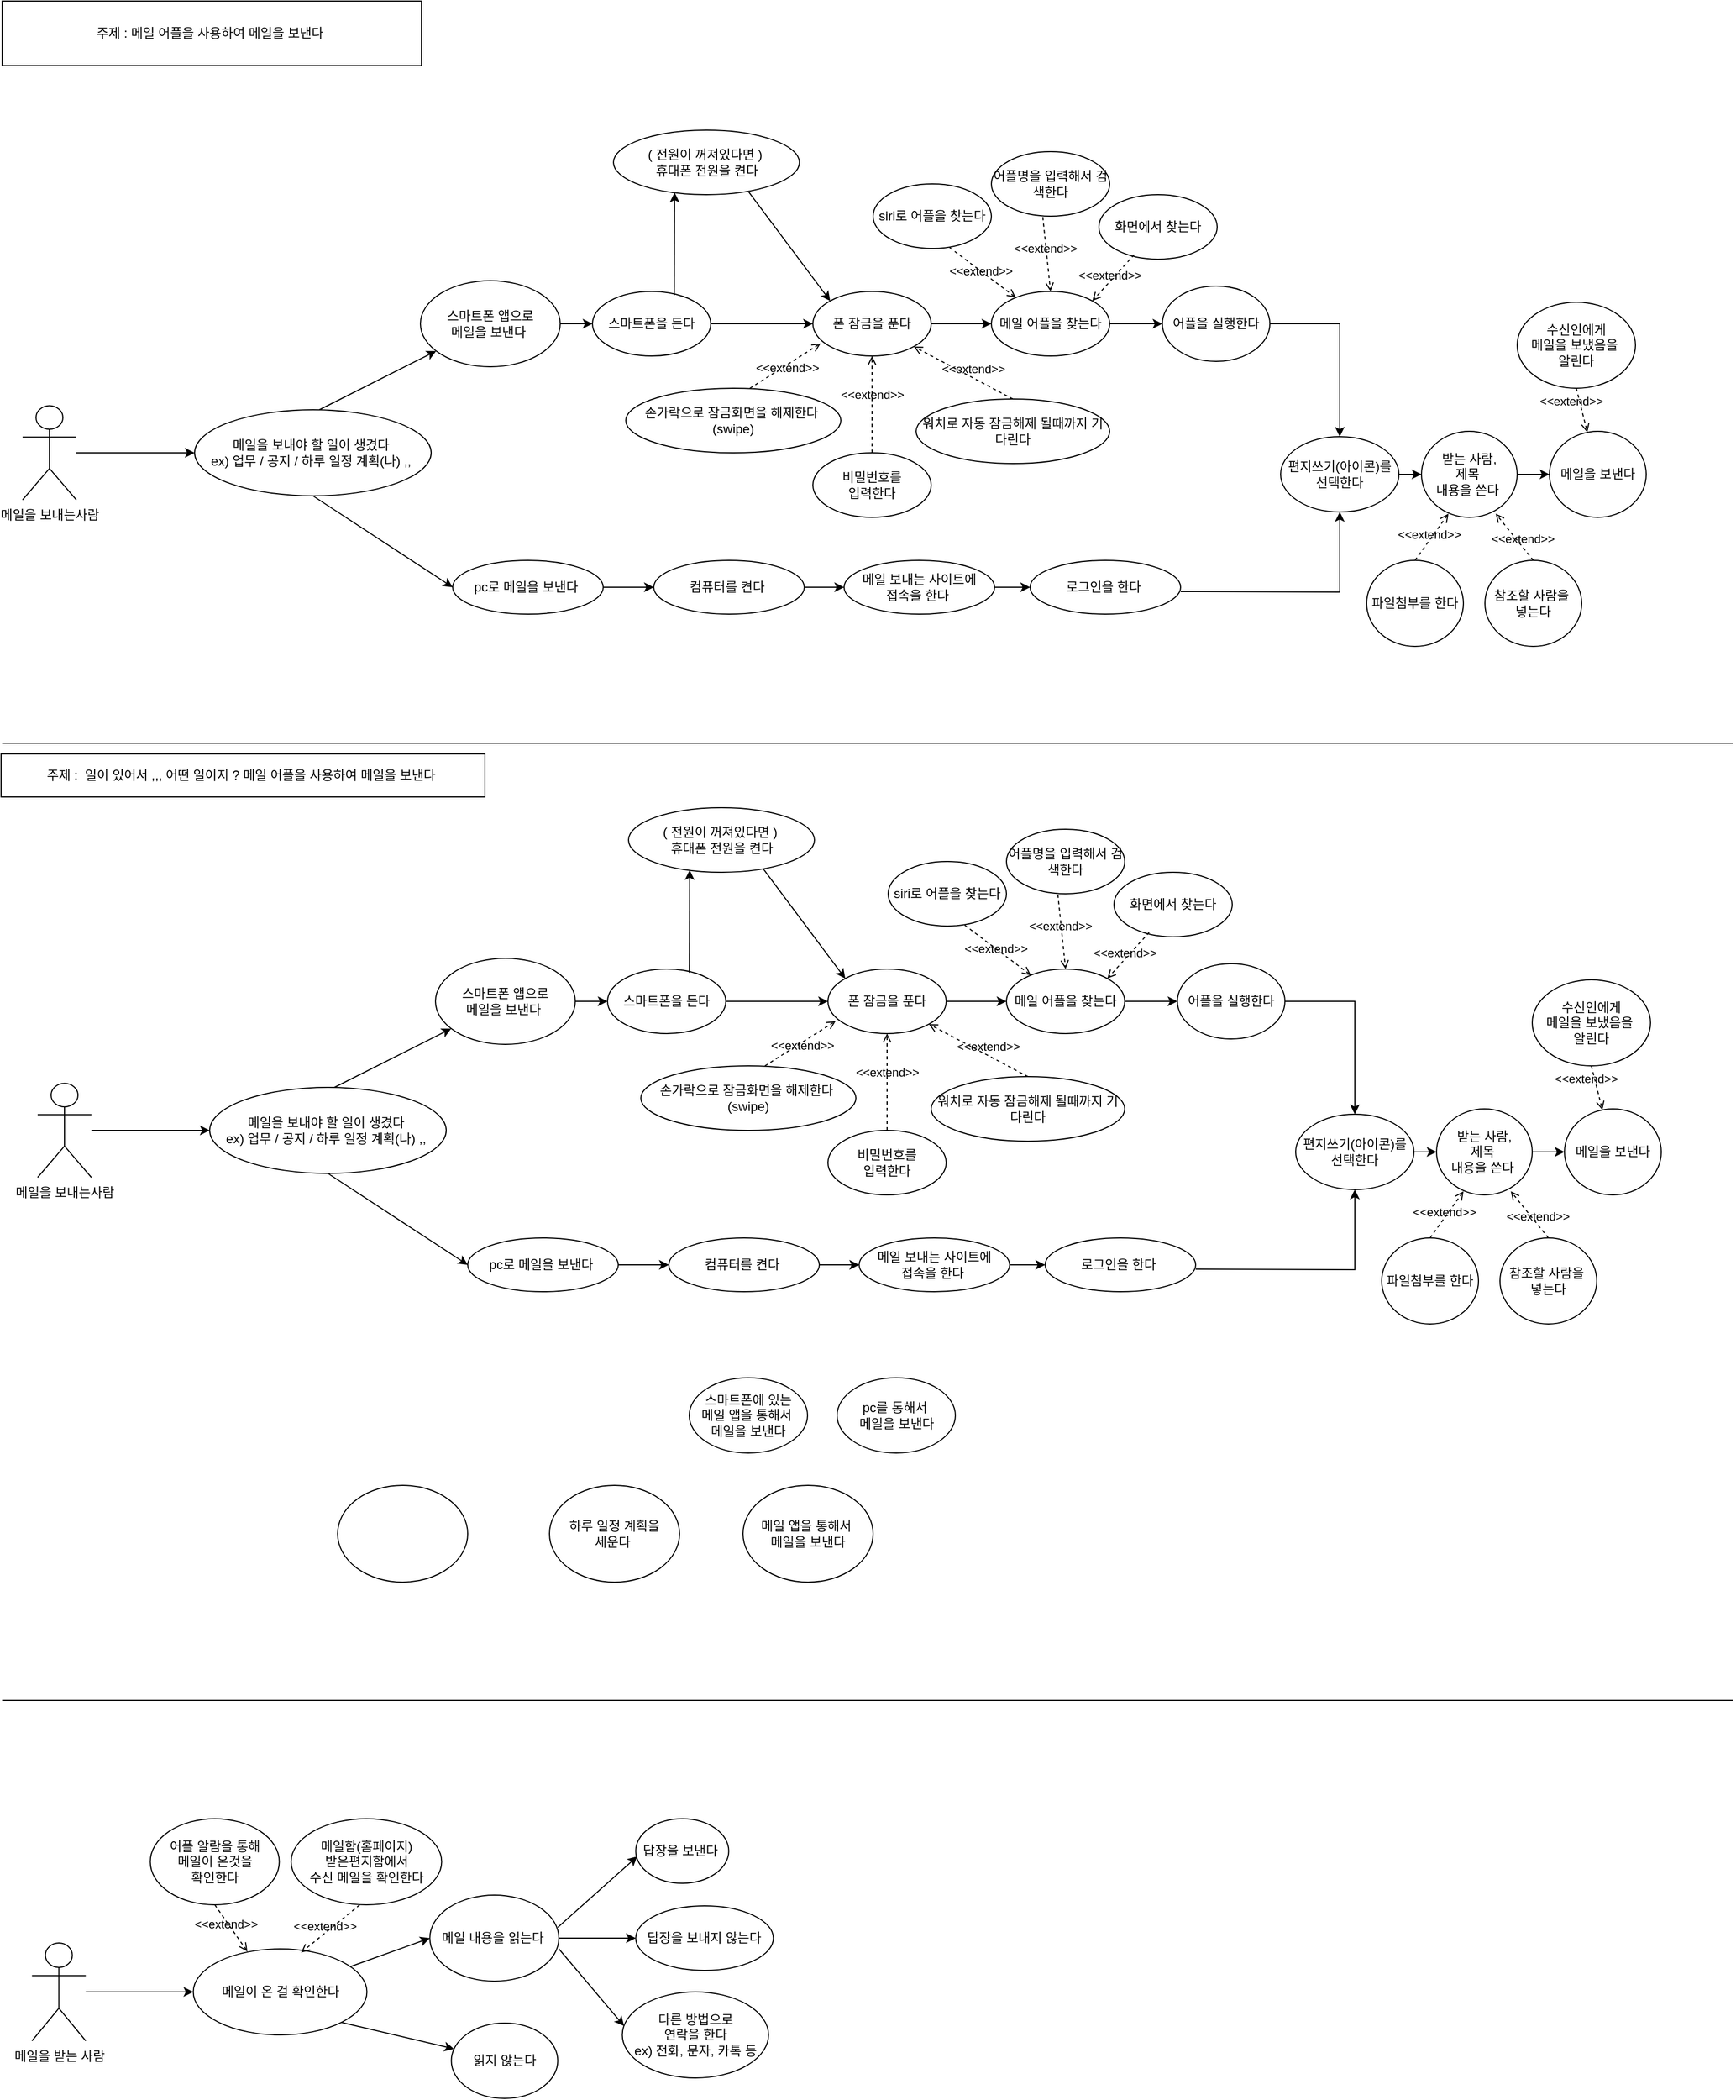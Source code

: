 <mxfile version="21.8.2" type="github">
  <diagram name="페이지-1" id="xmTBzVtpNkQksvbnsbZ5">
    <mxGraphModel dx="1313" dy="668" grid="1" gridSize="10" guides="1" tooltips="1" connect="1" arrows="1" fold="1" page="1" pageScale="1" pageWidth="827" pageHeight="1169" math="0" shadow="0">
      <root>
        <mxCell id="0" />
        <mxCell id="1" parent="0" />
        <mxCell id="mH2rhqGKQyN5SWyq2DwY-1" value="주제 : 메일 어플을 사용하여 메일을 보낸다&amp;nbsp;" style="rounded=0;whiteSpace=wrap;html=1;" parent="1" vertex="1">
          <mxGeometry x="11" y="620" width="390" height="60" as="geometry" />
        </mxCell>
        <mxCell id="AR608SKm-qjw57Sl3JIb-60" value="" style="edgeStyle=orthogonalEdgeStyle;rounded=0;orthogonalLoop=1;jettySize=auto;html=1;" parent="1" source="mH2rhqGKQyN5SWyq2DwY-2" target="mH2rhqGKQyN5SWyq2DwY-3" edge="1">
          <mxGeometry relative="1" as="geometry" />
        </mxCell>
        <mxCell id="mH2rhqGKQyN5SWyq2DwY-2" value="메일을 보내는사람" style="shape=umlActor;verticalLabelPosition=bottom;verticalAlign=top;html=1;outlineConnect=0;" parent="1" vertex="1">
          <mxGeometry x="30" y="996.25" width="50" height="87.5" as="geometry" />
        </mxCell>
        <mxCell id="mH2rhqGKQyN5SWyq2DwY-3" value="메일을 보내야 할&amp;nbsp;일이 생겼다&amp;nbsp;&lt;br&gt;ex) 업무 / 공지 / 하루 일정 계획(나) ,,&amp;nbsp;&lt;br&gt;" style="ellipse;whiteSpace=wrap;html=1;" parent="1" vertex="1">
          <mxGeometry x="190" y="1000" width="220" height="80" as="geometry" />
        </mxCell>
        <mxCell id="mH2rhqGKQyN5SWyq2DwY-4" value="수신인에게&lt;br&gt;메일을 보냈음을&amp;nbsp;&lt;br&gt;알린다" style="ellipse;whiteSpace=wrap;html=1;" parent="1" vertex="1">
          <mxGeometry x="1420" y="900" width="110" height="80" as="geometry" />
        </mxCell>
        <mxCell id="AR608SKm-qjw57Sl3JIb-58" value="" style="edgeStyle=orthogonalEdgeStyle;rounded=0;orthogonalLoop=1;jettySize=auto;html=1;" parent="1" source="mH2rhqGKQyN5SWyq2DwY-5" target="AR608SKm-qjw57Sl3JIb-28" edge="1">
          <mxGeometry relative="1" as="geometry" />
        </mxCell>
        <mxCell id="mH2rhqGKQyN5SWyq2DwY-5" value="어플을 실행한다" style="ellipse;whiteSpace=wrap;html=1;" parent="1" vertex="1">
          <mxGeometry x="1090" y="885" width="100" height="70" as="geometry" />
        </mxCell>
        <mxCell id="AR608SKm-qjw57Sl3JIb-56" value="" style="edgeStyle=orthogonalEdgeStyle;rounded=0;orthogonalLoop=1;jettySize=auto;html=1;" parent="1" source="mH2rhqGKQyN5SWyq2DwY-6" target="AR608SKm-qjw57Sl3JIb-1" edge="1">
          <mxGeometry relative="1" as="geometry" />
        </mxCell>
        <mxCell id="mH2rhqGKQyN5SWyq2DwY-6" value="받는 사람,&lt;br&gt;제목&amp;nbsp;&lt;br&gt;내용을 쓴다&amp;nbsp;" style="ellipse;whiteSpace=wrap;html=1;" parent="1" vertex="1">
          <mxGeometry x="1331" y="1020" width="89" height="80" as="geometry" />
        </mxCell>
        <mxCell id="AR608SKm-qjw57Sl3JIb-1" value="메일을 보낸다" style="ellipse;whiteSpace=wrap;html=1;" parent="1" vertex="1">
          <mxGeometry x="1450" y="1020" width="90" height="80" as="geometry" />
        </mxCell>
        <mxCell id="AR608SKm-qjw57Sl3JIb-3" value="스마트폰을 든다" style="ellipse;whiteSpace=wrap;html=1;" parent="1" vertex="1">
          <mxGeometry x="560" y="890" width="110" height="60" as="geometry" />
        </mxCell>
        <mxCell id="AR608SKm-qjw57Sl3JIb-5" value="폰 잠금을 푼다" style="ellipse;whiteSpace=wrap;html=1;" parent="1" vertex="1">
          <mxGeometry x="765" y="890" width="110" height="60" as="geometry" />
        </mxCell>
        <mxCell id="AR608SKm-qjw57Sl3JIb-6" value="( 전원이 꺼져있다면 )&amp;nbsp;&lt;br&gt;휴대폰 전원을 켠다" style="ellipse;whiteSpace=wrap;html=1;" parent="1" vertex="1">
          <mxGeometry x="579.5" y="740" width="173" height="60" as="geometry" />
        </mxCell>
        <mxCell id="AR608SKm-qjw57Sl3JIb-26" value="" style="edgeStyle=orthogonalEdgeStyle;rounded=0;orthogonalLoop=1;jettySize=auto;html=1;" parent="1" source="AR608SKm-qjw57Sl3JIb-8" target="mH2rhqGKQyN5SWyq2DwY-5" edge="1">
          <mxGeometry relative="1" as="geometry" />
        </mxCell>
        <mxCell id="AR608SKm-qjw57Sl3JIb-8" value="메일 어플을 찾는다" style="ellipse;whiteSpace=wrap;html=1;" parent="1" vertex="1">
          <mxGeometry x="931" y="890" width="110" height="60" as="geometry" />
        </mxCell>
        <mxCell id="AR608SKm-qjw57Sl3JIb-9" value="비밀번호를 &lt;br&gt;입력한다" style="ellipse;whiteSpace=wrap;html=1;" parent="1" vertex="1">
          <mxGeometry x="765" y="1040" width="110" height="60" as="geometry" />
        </mxCell>
        <mxCell id="AR608SKm-qjw57Sl3JIb-10" value="워치로 자동 잠금해제 될때까지 기다린다" style="ellipse;whiteSpace=wrap;html=1;" parent="1" vertex="1">
          <mxGeometry x="861" y="990" width="180" height="60" as="geometry" />
        </mxCell>
        <mxCell id="AR608SKm-qjw57Sl3JIb-11" value="화면에서 찾는다" style="ellipse;whiteSpace=wrap;html=1;" parent="1" vertex="1">
          <mxGeometry x="1031" y="800" width="110" height="60" as="geometry" />
        </mxCell>
        <mxCell id="AR608SKm-qjw57Sl3JIb-12" value="어플명을 입력해서 검색한다" style="ellipse;whiteSpace=wrap;html=1;" parent="1" vertex="1">
          <mxGeometry x="931" y="760" width="110" height="60" as="geometry" />
        </mxCell>
        <mxCell id="AR608SKm-qjw57Sl3JIb-14" value="&amp;lt;&amp;lt;extend&amp;gt;&amp;gt;" style="html=1;verticalAlign=bottom;labelBackgroundColor=none;endArrow=open;endFill=0;dashed=1;rounded=0;exitX=0.577;exitY=0;exitDx=0;exitDy=0;exitPerimeter=0;entryX=0.065;entryY=0.806;entryDx=0;entryDy=0;entryPerimeter=0;" parent="1" source="AR608SKm-qjw57Sl3JIb-23" target="AR608SKm-qjw57Sl3JIb-5" edge="1">
          <mxGeometry x="-0.111" y="-10" width="160" relative="1" as="geometry">
            <mxPoint x="661" y="1160" as="sourcePoint" />
            <mxPoint x="681" y="950" as="targetPoint" />
            <mxPoint as="offset" />
          </mxGeometry>
        </mxCell>
        <mxCell id="AR608SKm-qjw57Sl3JIb-15" value="&amp;lt;&amp;lt;extend&amp;gt;&amp;gt;" style="html=1;verticalAlign=bottom;labelBackgroundColor=none;endArrow=open;endFill=0;dashed=1;rounded=0;entryX=0.5;entryY=1;entryDx=0;entryDy=0;exitX=0.5;exitY=0;exitDx=0;exitDy=0;" parent="1" source="AR608SKm-qjw57Sl3JIb-9" target="AR608SKm-qjw57Sl3JIb-5" edge="1">
          <mxGeometry width="160" relative="1" as="geometry">
            <mxPoint x="851" y="980" as="sourcePoint" />
            <mxPoint x="558" y="1195" as="targetPoint" />
          </mxGeometry>
        </mxCell>
        <mxCell id="AR608SKm-qjw57Sl3JIb-16" value="&amp;lt;&amp;lt;extend&amp;gt;&amp;gt;" style="html=1;verticalAlign=bottom;labelBackgroundColor=none;endArrow=open;endFill=0;dashed=1;rounded=0;exitX=0.5;exitY=0;exitDx=0;exitDy=0;entryX=1;entryY=1;entryDx=0;entryDy=0;" parent="1" source="AR608SKm-qjw57Sl3JIb-10" target="AR608SKm-qjw57Sl3JIb-5" edge="1">
          <mxGeometry x="-0.206" y="1" width="160" relative="1" as="geometry">
            <mxPoint x="733.98" y="1147.02" as="sourcePoint" />
            <mxPoint x="941" y="960" as="targetPoint" />
            <mxPoint as="offset" />
          </mxGeometry>
        </mxCell>
        <mxCell id="AR608SKm-qjw57Sl3JIb-17" value="&amp;lt;&amp;lt;extend&amp;gt;&amp;gt;" style="html=1;verticalAlign=bottom;labelBackgroundColor=none;endArrow=open;endFill=0;dashed=1;rounded=0;exitX=0.435;exitY=1.014;exitDx=0;exitDy=0;exitPerimeter=0;entryX=0.5;entryY=0;entryDx=0;entryDy=0;" parent="1" source="AR608SKm-qjw57Sl3JIb-12" target="AR608SKm-qjw57Sl3JIb-8" edge="1">
          <mxGeometry x="0.1" y="-2" width="160" relative="1" as="geometry">
            <mxPoint x="1148" y="810" as="sourcePoint" />
            <mxPoint x="1001" y="830" as="targetPoint" />
            <mxPoint as="offset" />
          </mxGeometry>
        </mxCell>
        <mxCell id="AR608SKm-qjw57Sl3JIb-18" value="&amp;lt;&amp;lt;extend&amp;gt;&amp;gt;" style="html=1;verticalAlign=bottom;labelBackgroundColor=none;endArrow=open;endFill=0;dashed=1;rounded=0;exitX=0.298;exitY=0.931;exitDx=0;exitDy=0;exitPerimeter=0;entryX=1;entryY=0;entryDx=0;entryDy=0;" parent="1" source="AR608SKm-qjw57Sl3JIb-11" target="AR608SKm-qjw57Sl3JIb-8" edge="1">
          <mxGeometry x="0.248" y="2" width="160" relative="1" as="geometry">
            <mxPoint x="1186" y="815" as="sourcePoint" />
            <mxPoint x="1081" y="870" as="targetPoint" />
            <mxPoint as="offset" />
          </mxGeometry>
        </mxCell>
        <mxCell id="AR608SKm-qjw57Sl3JIb-19" value="" style="endArrow=classic;html=1;rounded=0;entryX=0.329;entryY=0.967;entryDx=0;entryDy=0;entryPerimeter=0;exitX=0.692;exitY=0.056;exitDx=0;exitDy=0;exitPerimeter=0;" parent="1" source="AR608SKm-qjw57Sl3JIb-3" target="AR608SKm-qjw57Sl3JIb-6" edge="1">
          <mxGeometry width="50" height="50" relative="1" as="geometry">
            <mxPoint x="590.01" y="925.98" as="sourcePoint" />
            <mxPoint x="648.963" y="856" as="targetPoint" />
          </mxGeometry>
        </mxCell>
        <mxCell id="AR608SKm-qjw57Sl3JIb-20" value="" style="endArrow=classic;html=1;rounded=0;exitX=1;exitY=0.5;exitDx=0;exitDy=0;entryX=0;entryY=0.5;entryDx=0;entryDy=0;" parent="1" source="AR608SKm-qjw57Sl3JIb-3" target="AR608SKm-qjw57Sl3JIb-5" edge="1">
          <mxGeometry width="50" height="50" relative="1" as="geometry">
            <mxPoint x="581" y="984.99" as="sourcePoint" />
            <mxPoint x="631" y="1070" as="targetPoint" />
          </mxGeometry>
        </mxCell>
        <mxCell id="AR608SKm-qjw57Sl3JIb-21" value="" style="endArrow=classic;html=1;rounded=0;exitX=0.724;exitY=0.944;exitDx=0;exitDy=0;exitPerimeter=0;entryX=0;entryY=0;entryDx=0;entryDy=0;" parent="1" source="AR608SKm-qjw57Sl3JIb-6" target="AR608SKm-qjw57Sl3JIb-5" edge="1">
          <mxGeometry width="50" height="50" relative="1" as="geometry">
            <mxPoint x="678" y="810" as="sourcePoint" />
            <mxPoint x="674" y="1123" as="targetPoint" />
          </mxGeometry>
        </mxCell>
        <mxCell id="AR608SKm-qjw57Sl3JIb-22" value="" style="endArrow=classic;html=1;rounded=0;entryX=0;entryY=0.5;entryDx=0;entryDy=0;exitX=1;exitY=0.5;exitDx=0;exitDy=0;" parent="1" source="AR608SKm-qjw57Sl3JIb-5" target="AR608SKm-qjw57Sl3JIb-8" edge="1">
          <mxGeometry width="50" height="50" relative="1" as="geometry">
            <mxPoint x="901" y="940" as="sourcePoint" />
            <mxPoint x="761" y="992" as="targetPoint" />
          </mxGeometry>
        </mxCell>
        <mxCell id="AR608SKm-qjw57Sl3JIb-23" value="손가락으로 잠금화면을 해제한다&amp;nbsp;&lt;br&gt;(swipe)" style="ellipse;whiteSpace=wrap;html=1;" parent="1" vertex="1">
          <mxGeometry x="591" y="980" width="200" height="60" as="geometry" />
        </mxCell>
        <mxCell id="AR608SKm-qjw57Sl3JIb-24" value="siri로 어플을 찾는다" style="ellipse;whiteSpace=wrap;html=1;" parent="1" vertex="1">
          <mxGeometry x="821" y="790" width="110" height="60" as="geometry" />
        </mxCell>
        <mxCell id="AR608SKm-qjw57Sl3JIb-25" value="&amp;lt;&amp;lt;extend&amp;gt;&amp;gt;" style="html=1;verticalAlign=bottom;labelBackgroundColor=none;endArrow=open;endFill=0;dashed=1;rounded=0;exitX=0.647;exitY=0.986;exitDx=0;exitDy=0;exitPerimeter=0;" parent="1" source="AR608SKm-qjw57Sl3JIb-24" target="AR608SKm-qjw57Sl3JIb-8" edge="1">
          <mxGeometry x="0.076" y="-7" width="160" relative="1" as="geometry">
            <mxPoint x="964" y="960" as="sourcePoint" />
            <mxPoint x="881" y="880" as="targetPoint" />
            <mxPoint as="offset" />
          </mxGeometry>
        </mxCell>
        <mxCell id="AR608SKm-qjw57Sl3JIb-31" value="" style="edgeStyle=orthogonalEdgeStyle;rounded=0;orthogonalLoop=1;jettySize=auto;html=1;" parent="1" source="AR608SKm-qjw57Sl3JIb-28" target="mH2rhqGKQyN5SWyq2DwY-6" edge="1">
          <mxGeometry relative="1" as="geometry" />
        </mxCell>
        <mxCell id="AR608SKm-qjw57Sl3JIb-28" value="편지쓰기(아이콘)를 &lt;br&gt;선택한다" style="ellipse;whiteSpace=wrap;html=1;" parent="1" vertex="1">
          <mxGeometry x="1200" y="1025" width="110" height="70" as="geometry" />
        </mxCell>
        <mxCell id="AR608SKm-qjw57Sl3JIb-29" value="파일첨부를 한다" style="ellipse;whiteSpace=wrap;html=1;" parent="1" vertex="1">
          <mxGeometry x="1280" y="1140" width="90" height="80" as="geometry" />
        </mxCell>
        <mxCell id="AR608SKm-qjw57Sl3JIb-30" value="참조할 사람을&amp;nbsp;&lt;br&gt;넣는다" style="ellipse;whiteSpace=wrap;html=1;" parent="1" vertex="1">
          <mxGeometry x="1390" y="1140" width="90" height="80" as="geometry" />
        </mxCell>
        <mxCell id="AR608SKm-qjw57Sl3JIb-33" value="&amp;lt;&amp;lt;extend&amp;gt;&amp;gt;" style="html=1;verticalAlign=bottom;labelBackgroundColor=none;endArrow=open;endFill=0;dashed=1;rounded=0;exitX=0.5;exitY=0;exitDx=0;exitDy=0;entryX=0.776;entryY=0.958;entryDx=0;entryDy=0;entryPerimeter=0;" parent="1" source="AR608SKm-qjw57Sl3JIb-30" target="mH2rhqGKQyN5SWyq2DwY-6" edge="1">
          <mxGeometry x="-0.465" y="1" width="160" relative="1" as="geometry">
            <mxPoint x="1522" y="1149" as="sourcePoint" />
            <mxPoint x="1430" y="1100" as="targetPoint" />
            <mxPoint as="offset" />
          </mxGeometry>
        </mxCell>
        <mxCell id="AR608SKm-qjw57Sl3JIb-34" value="&amp;lt;&amp;lt;extend&amp;gt;&amp;gt;" style="html=1;verticalAlign=bottom;labelBackgroundColor=none;endArrow=open;endFill=0;dashed=1;rounded=0;exitX=0.5;exitY=0;exitDx=0;exitDy=0;entryX=0.282;entryY=0.958;entryDx=0;entryDy=0;entryPerimeter=0;" parent="1" source="AR608SKm-qjw57Sl3JIb-29" target="mH2rhqGKQyN5SWyq2DwY-6" edge="1">
          <mxGeometry x="-0.218" y="-1" width="160" relative="1" as="geometry">
            <mxPoint x="1300" y="1142" as="sourcePoint" />
            <mxPoint x="1366" y="1100" as="targetPoint" />
            <mxPoint y="1" as="offset" />
          </mxGeometry>
        </mxCell>
        <mxCell id="AR608SKm-qjw57Sl3JIb-61" value="" style="edgeStyle=orthogonalEdgeStyle;rounded=0;orthogonalLoop=1;jettySize=auto;html=1;" parent="1" source="AR608SKm-qjw57Sl3JIb-35" target="AR608SKm-qjw57Sl3JIb-36" edge="1">
          <mxGeometry relative="1" as="geometry" />
        </mxCell>
        <mxCell id="AR608SKm-qjw57Sl3JIb-35" value="메일을 받는 사람" style="shape=umlActor;verticalLabelPosition=bottom;verticalAlign=top;html=1;outlineConnect=0;" parent="1" vertex="1">
          <mxGeometry x="38.75" y="2425.5" width="50" height="91" as="geometry" />
        </mxCell>
        <mxCell id="AR608SKm-qjw57Sl3JIb-36" value="메일이 온 걸 확인한다" style="ellipse;whiteSpace=wrap;html=1;" parent="1" vertex="1">
          <mxGeometry x="188.75" y="2431" width="161.5" height="80" as="geometry" />
        </mxCell>
        <mxCell id="AR608SKm-qjw57Sl3JIb-37" value="답장을 보낸다&amp;nbsp;" style="ellipse;whiteSpace=wrap;html=1;" parent="1" vertex="1">
          <mxGeometry x="600.25" y="2310" width="86.5" height="60" as="geometry" />
        </mxCell>
        <mxCell id="AR608SKm-qjw57Sl3JIb-51" value="" style="edgeStyle=orthogonalEdgeStyle;rounded=0;orthogonalLoop=1;jettySize=auto;html=1;" parent="1" source="AR608SKm-qjw57Sl3JIb-38" target="AR608SKm-qjw57Sl3JIb-40" edge="1">
          <mxGeometry relative="1" as="geometry" />
        </mxCell>
        <mxCell id="AR608SKm-qjw57Sl3JIb-38" value="메일 내용을 읽는다&amp;nbsp;" style="ellipse;whiteSpace=wrap;html=1;" parent="1" vertex="1">
          <mxGeometry x="408.75" y="2381" width="120" height="80" as="geometry" />
        </mxCell>
        <mxCell id="AR608SKm-qjw57Sl3JIb-39" value="읽지 않는다" style="ellipse;whiteSpace=wrap;html=1;" parent="1" vertex="1">
          <mxGeometry x="428.75" y="2500" width="99" height="70" as="geometry" />
        </mxCell>
        <mxCell id="AR608SKm-qjw57Sl3JIb-40" value="답장을 보내지 않는다" style="ellipse;whiteSpace=wrap;html=1;" parent="1" vertex="1">
          <mxGeometry x="600.25" y="2391" width="128" height="60" as="geometry" />
        </mxCell>
        <mxCell id="AR608SKm-qjw57Sl3JIb-42" value="어플 알람을 통해&lt;br&gt;메일이 온것을&lt;br&gt;확인한다" style="ellipse;whiteSpace=wrap;html=1;" parent="1" vertex="1">
          <mxGeometry x="148.75" y="2310" width="120" height="80" as="geometry" />
        </mxCell>
        <mxCell id="AR608SKm-qjw57Sl3JIb-43" value="메일함(홈페이지)&lt;br&gt;받은편지함에서&lt;br&gt;수신 메일을 확인한다" style="ellipse;whiteSpace=wrap;html=1;" parent="1" vertex="1">
          <mxGeometry x="279.75" y="2310" width="140" height="80" as="geometry" />
        </mxCell>
        <mxCell id="AR608SKm-qjw57Sl3JIb-44" value="다른 방법으로 &lt;br&gt;연락을 한다&lt;br&gt;ex) 전화, 문자, 카톡 등" style="ellipse;whiteSpace=wrap;html=1;" parent="1" vertex="1">
          <mxGeometry x="587.75" y="2471" width="136" height="80" as="geometry" />
        </mxCell>
        <mxCell id="AR608SKm-qjw57Sl3JIb-46" value="" style="endArrow=classic;html=1;rounded=0;entryX=0;entryY=0.5;entryDx=0;entryDy=0;" parent="1" source="AR608SKm-qjw57Sl3JIb-36" target="AR608SKm-qjw57Sl3JIb-38" edge="1">
          <mxGeometry width="50" height="50" relative="1" as="geometry">
            <mxPoint x="350.25" y="2461" as="sourcePoint" />
            <mxPoint x="400.25" y="2411" as="targetPoint" />
          </mxGeometry>
        </mxCell>
        <mxCell id="AR608SKm-qjw57Sl3JIb-47" value="" style="endArrow=classic;html=1;rounded=0;exitX=1;exitY=1;exitDx=0;exitDy=0;" parent="1" source="AR608SKm-qjw57Sl3JIb-36" target="AR608SKm-qjw57Sl3JIb-39" edge="1">
          <mxGeometry width="50" height="50" relative="1" as="geometry">
            <mxPoint x="318.75" y="2501" as="sourcePoint" />
            <mxPoint x="428.75" y="2540" as="targetPoint" />
          </mxGeometry>
        </mxCell>
        <mxCell id="AR608SKm-qjw57Sl3JIb-50" value="" style="endArrow=classic;html=1;rounded=0;entryX=0.017;entryY=0.583;entryDx=0;entryDy=0;entryPerimeter=0;" parent="1" target="AR608SKm-qjw57Sl3JIb-37" edge="1">
          <mxGeometry width="50" height="50" relative="1" as="geometry">
            <mxPoint x="527.75" y="2411" as="sourcePoint" />
            <mxPoint x="577.75" y="2361" as="targetPoint" />
          </mxGeometry>
        </mxCell>
        <mxCell id="AR608SKm-qjw57Sl3JIb-52" value="" style="endArrow=classic;html=1;rounded=0;entryX=0.012;entryY=0.396;entryDx=0;entryDy=0;entryPerimeter=0;" parent="1" target="AR608SKm-qjw57Sl3JIb-44" edge="1">
          <mxGeometry width="50" height="50" relative="1" as="geometry">
            <mxPoint x="528.75" y="2431" as="sourcePoint" />
            <mxPoint x="598.75" y="2491" as="targetPoint" />
          </mxGeometry>
        </mxCell>
        <mxCell id="AR608SKm-qjw57Sl3JIb-53" value="&amp;lt;&amp;lt;extend&amp;gt;&amp;gt;" style="html=1;verticalAlign=bottom;labelBackgroundColor=none;endArrow=open;endFill=0;dashed=1;rounded=0;exitX=0.455;exitY=1.002;exitDx=0;exitDy=0;exitPerimeter=0;entryX=0.621;entryY=0.042;entryDx=0;entryDy=0;entryPerimeter=0;" parent="1" source="AR608SKm-qjw57Sl3JIb-43" target="AR608SKm-qjw57Sl3JIb-36" edge="1">
          <mxGeometry x="0.248" y="2" width="160" relative="1" as="geometry">
            <mxPoint x="328.75" y="2390" as="sourcePoint" />
            <mxPoint x="289.75" y="2433" as="targetPoint" />
            <mxPoint as="offset" />
          </mxGeometry>
        </mxCell>
        <mxCell id="AR608SKm-qjw57Sl3JIb-54" value="&amp;lt;&amp;lt;extend&amp;gt;&amp;gt;" style="html=1;verticalAlign=bottom;labelBackgroundColor=none;endArrow=open;endFill=0;dashed=1;rounded=0;exitX=0.5;exitY=1;exitDx=0;exitDy=0;entryX=0.312;entryY=0.031;entryDx=0;entryDy=0;entryPerimeter=0;" parent="1" source="AR608SKm-qjw57Sl3JIb-42" target="AR608SKm-qjw57Sl3JIb-36" edge="1">
          <mxGeometry x="0.076" y="-7" width="160" relative="1" as="geometry">
            <mxPoint x="196.75" y="2390" as="sourcePoint" />
            <mxPoint x="258.75" y="2437" as="targetPoint" />
            <mxPoint as="offset" />
          </mxGeometry>
        </mxCell>
        <mxCell id="AR608SKm-qjw57Sl3JIb-57" value="&amp;lt;&amp;lt;extend&amp;gt;&amp;gt;" style="html=1;verticalAlign=bottom;labelBackgroundColor=none;endArrow=open;endFill=0;dashed=1;rounded=0;exitX=0.5;exitY=1;exitDx=0;exitDy=0;" parent="1" source="mH2rhqGKQyN5SWyq2DwY-4" target="AR608SKm-qjw57Sl3JIb-1" edge="1">
          <mxGeometry x="-0.111" y="-10" width="160" relative="1" as="geometry">
            <mxPoint x="1480" y="981" as="sourcePoint" />
            <mxPoint x="1546" y="939" as="targetPoint" />
            <mxPoint as="offset" />
          </mxGeometry>
        </mxCell>
        <mxCell id="FEZay8IE20rS208wA2WH-11" value="" style="edgeStyle=orthogonalEdgeStyle;rounded=0;orthogonalLoop=1;jettySize=auto;html=1;" parent="1" source="FEZay8IE20rS208wA2WH-2" target="FEZay8IE20rS208wA2WH-5" edge="1">
          <mxGeometry relative="1" as="geometry" />
        </mxCell>
        <mxCell id="FEZay8IE20rS208wA2WH-2" value="pc로 메일을 보낸다&amp;nbsp;" style="ellipse;whiteSpace=wrap;html=1;" parent="1" vertex="1">
          <mxGeometry x="430" y="1140" width="140" height="50" as="geometry" />
        </mxCell>
        <mxCell id="FEZay8IE20rS208wA2WH-14" value="" style="edgeStyle=orthogonalEdgeStyle;rounded=0;orthogonalLoop=1;jettySize=auto;html=1;" parent="1" source="FEZay8IE20rS208wA2WH-3" target="AR608SKm-qjw57Sl3JIb-3" edge="1">
          <mxGeometry relative="1" as="geometry" />
        </mxCell>
        <mxCell id="FEZay8IE20rS208wA2WH-3" value="스마트폰 앱으로 &lt;br&gt;메일을 보낸다&amp;nbsp;" style="ellipse;whiteSpace=wrap;html=1;" parent="1" vertex="1">
          <mxGeometry x="400" y="880" width="130" height="80" as="geometry" />
        </mxCell>
        <mxCell id="FEZay8IE20rS208wA2WH-12" value="" style="edgeStyle=orthogonalEdgeStyle;rounded=0;orthogonalLoop=1;jettySize=auto;html=1;" parent="1" source="FEZay8IE20rS208wA2WH-5" target="FEZay8IE20rS208wA2WH-6" edge="1">
          <mxGeometry relative="1" as="geometry" />
        </mxCell>
        <mxCell id="FEZay8IE20rS208wA2WH-5" value="컴퓨터를 켠다&amp;nbsp;" style="ellipse;whiteSpace=wrap;html=1;" parent="1" vertex="1">
          <mxGeometry x="617" y="1140" width="140" height="50" as="geometry" />
        </mxCell>
        <mxCell id="FEZay8IE20rS208wA2WH-13" value="" style="edgeStyle=orthogonalEdgeStyle;rounded=0;orthogonalLoop=1;jettySize=auto;html=1;" parent="1" source="FEZay8IE20rS208wA2WH-6" target="FEZay8IE20rS208wA2WH-7" edge="1">
          <mxGeometry relative="1" as="geometry" />
        </mxCell>
        <mxCell id="FEZay8IE20rS208wA2WH-6" value="메일 보내는 사이트에&lt;br&gt;접속을 한다&amp;nbsp;" style="ellipse;whiteSpace=wrap;html=1;" parent="1" vertex="1">
          <mxGeometry x="794" y="1140" width="140" height="50" as="geometry" />
        </mxCell>
        <mxCell id="FEZay8IE20rS208wA2WH-7" value="로그인을 한다&amp;nbsp;" style="ellipse;whiteSpace=wrap;html=1;" parent="1" vertex="1">
          <mxGeometry x="967" y="1140" width="140" height="50" as="geometry" />
        </mxCell>
        <mxCell id="FEZay8IE20rS208wA2WH-8" value="" style="endArrow=classic;html=1;rounded=0;" parent="1" target="FEZay8IE20rS208wA2WH-3" edge="1">
          <mxGeometry width="50" height="50" relative="1" as="geometry">
            <mxPoint x="306" y="1000" as="sourcePoint" />
            <mxPoint x="356" y="950" as="targetPoint" />
          </mxGeometry>
        </mxCell>
        <mxCell id="FEZay8IE20rS208wA2WH-9" value="" style="endArrow=classic;html=1;rounded=0;entryX=0;entryY=0.5;entryDx=0;entryDy=0;exitX=0.5;exitY=1;exitDx=0;exitDy=0;" parent="1" source="mH2rhqGKQyN5SWyq2DwY-3" target="FEZay8IE20rS208wA2WH-2" edge="1">
          <mxGeometry width="50" height="50" relative="1" as="geometry">
            <mxPoint x="300" y="1130" as="sourcePoint" />
            <mxPoint x="850" y="1140" as="targetPoint" />
          </mxGeometry>
        </mxCell>
        <mxCell id="FEZay8IE20rS208wA2WH-10" value="" style="edgeStyle=orthogonalEdgeStyle;rounded=0;orthogonalLoop=1;jettySize=auto;html=1;entryX=0.5;entryY=1;entryDx=0;entryDy=0;" parent="1" target="AR608SKm-qjw57Sl3JIb-28" edge="1">
          <mxGeometry relative="1" as="geometry">
            <mxPoint x="1107" y="1169" as="sourcePoint" />
            <mxPoint x="1172" y="1274" as="targetPoint" />
          </mxGeometry>
        </mxCell>
        <mxCell id="Mf2Dw2mXljno5sJZuR8k-1" value="" style="edgeStyle=orthogonalEdgeStyle;rounded=0;orthogonalLoop=1;jettySize=auto;html=1;" edge="1" parent="1" source="Mf2Dw2mXljno5sJZuR8k-2" target="Mf2Dw2mXljno5sJZuR8k-3">
          <mxGeometry relative="1" as="geometry" />
        </mxCell>
        <mxCell id="Mf2Dw2mXljno5sJZuR8k-2" value="메일을 보내는사람" style="shape=umlActor;verticalLabelPosition=bottom;verticalAlign=top;html=1;outlineConnect=0;" vertex="1" parent="1">
          <mxGeometry x="44" y="1626.25" width="50" height="87.5" as="geometry" />
        </mxCell>
        <mxCell id="Mf2Dw2mXljno5sJZuR8k-3" value="메일을 보내야 할&amp;nbsp;일이 생겼다&amp;nbsp;&lt;br&gt;ex) 업무 / 공지 / 하루 일정 계획(나) ,,&amp;nbsp;&lt;br&gt;" style="ellipse;whiteSpace=wrap;html=1;" vertex="1" parent="1">
          <mxGeometry x="204" y="1630" width="220" height="80" as="geometry" />
        </mxCell>
        <mxCell id="Mf2Dw2mXljno5sJZuR8k-4" value="수신인에게&lt;br&gt;메일을 보냈음을&amp;nbsp;&lt;br&gt;알린다" style="ellipse;whiteSpace=wrap;html=1;" vertex="1" parent="1">
          <mxGeometry x="1434" y="1530" width="110" height="80" as="geometry" />
        </mxCell>
        <mxCell id="Mf2Dw2mXljno5sJZuR8k-5" value="" style="edgeStyle=orthogonalEdgeStyle;rounded=0;orthogonalLoop=1;jettySize=auto;html=1;" edge="1" parent="1" source="Mf2Dw2mXljno5sJZuR8k-6" target="Mf2Dw2mXljno5sJZuR8k-32">
          <mxGeometry relative="1" as="geometry" />
        </mxCell>
        <mxCell id="Mf2Dw2mXljno5sJZuR8k-6" value="어플을 실행한다" style="ellipse;whiteSpace=wrap;html=1;" vertex="1" parent="1">
          <mxGeometry x="1104" y="1515" width="100" height="70" as="geometry" />
        </mxCell>
        <mxCell id="Mf2Dw2mXljno5sJZuR8k-7" value="" style="edgeStyle=orthogonalEdgeStyle;rounded=0;orthogonalLoop=1;jettySize=auto;html=1;" edge="1" parent="1" source="Mf2Dw2mXljno5sJZuR8k-8" target="Mf2Dw2mXljno5sJZuR8k-9">
          <mxGeometry relative="1" as="geometry" />
        </mxCell>
        <mxCell id="Mf2Dw2mXljno5sJZuR8k-8" value="받는 사람,&lt;br&gt;제목&amp;nbsp;&lt;br&gt;내용을 쓴다&amp;nbsp;" style="ellipse;whiteSpace=wrap;html=1;" vertex="1" parent="1">
          <mxGeometry x="1345" y="1650" width="89" height="80" as="geometry" />
        </mxCell>
        <mxCell id="Mf2Dw2mXljno5sJZuR8k-9" value="메일을 보낸다" style="ellipse;whiteSpace=wrap;html=1;" vertex="1" parent="1">
          <mxGeometry x="1464" y="1650" width="90" height="80" as="geometry" />
        </mxCell>
        <mxCell id="Mf2Dw2mXljno5sJZuR8k-10" value="스마트폰을 든다" style="ellipse;whiteSpace=wrap;html=1;" vertex="1" parent="1">
          <mxGeometry x="574" y="1520" width="110" height="60" as="geometry" />
        </mxCell>
        <mxCell id="Mf2Dw2mXljno5sJZuR8k-11" value="폰 잠금을 푼다" style="ellipse;whiteSpace=wrap;html=1;" vertex="1" parent="1">
          <mxGeometry x="779" y="1520" width="110" height="60" as="geometry" />
        </mxCell>
        <mxCell id="Mf2Dw2mXljno5sJZuR8k-12" value="( 전원이 꺼져있다면 )&amp;nbsp;&lt;br&gt;휴대폰 전원을 켠다" style="ellipse;whiteSpace=wrap;html=1;" vertex="1" parent="1">
          <mxGeometry x="593.5" y="1370" width="173" height="60" as="geometry" />
        </mxCell>
        <mxCell id="Mf2Dw2mXljno5sJZuR8k-13" value="" style="edgeStyle=orthogonalEdgeStyle;rounded=0;orthogonalLoop=1;jettySize=auto;html=1;" edge="1" parent="1" source="Mf2Dw2mXljno5sJZuR8k-14" target="Mf2Dw2mXljno5sJZuR8k-6">
          <mxGeometry relative="1" as="geometry" />
        </mxCell>
        <mxCell id="Mf2Dw2mXljno5sJZuR8k-14" value="메일 어플을 찾는다" style="ellipse;whiteSpace=wrap;html=1;" vertex="1" parent="1">
          <mxGeometry x="945" y="1520" width="110" height="60" as="geometry" />
        </mxCell>
        <mxCell id="Mf2Dw2mXljno5sJZuR8k-15" value="비밀번호를 &lt;br&gt;입력한다" style="ellipse;whiteSpace=wrap;html=1;" vertex="1" parent="1">
          <mxGeometry x="779" y="1670" width="110" height="60" as="geometry" />
        </mxCell>
        <mxCell id="Mf2Dw2mXljno5sJZuR8k-16" value="워치로 자동 잠금해제 될때까지 기다린다" style="ellipse;whiteSpace=wrap;html=1;" vertex="1" parent="1">
          <mxGeometry x="875" y="1620" width="180" height="60" as="geometry" />
        </mxCell>
        <mxCell id="Mf2Dw2mXljno5sJZuR8k-17" value="화면에서 찾는다" style="ellipse;whiteSpace=wrap;html=1;" vertex="1" parent="1">
          <mxGeometry x="1045" y="1430" width="110" height="60" as="geometry" />
        </mxCell>
        <mxCell id="Mf2Dw2mXljno5sJZuR8k-18" value="어플명을 입력해서 검색한다" style="ellipse;whiteSpace=wrap;html=1;" vertex="1" parent="1">
          <mxGeometry x="945" y="1390" width="110" height="60" as="geometry" />
        </mxCell>
        <mxCell id="Mf2Dw2mXljno5sJZuR8k-19" value="&amp;lt;&amp;lt;extend&amp;gt;&amp;gt;" style="html=1;verticalAlign=bottom;labelBackgroundColor=none;endArrow=open;endFill=0;dashed=1;rounded=0;exitX=0.577;exitY=0;exitDx=0;exitDy=0;exitPerimeter=0;entryX=0.065;entryY=0.806;entryDx=0;entryDy=0;entryPerimeter=0;" edge="1" parent="1" source="Mf2Dw2mXljno5sJZuR8k-28" target="Mf2Dw2mXljno5sJZuR8k-11">
          <mxGeometry x="-0.111" y="-10" width="160" relative="1" as="geometry">
            <mxPoint x="675" y="1790" as="sourcePoint" />
            <mxPoint x="695" y="1580" as="targetPoint" />
            <mxPoint as="offset" />
          </mxGeometry>
        </mxCell>
        <mxCell id="Mf2Dw2mXljno5sJZuR8k-20" value="&amp;lt;&amp;lt;extend&amp;gt;&amp;gt;" style="html=1;verticalAlign=bottom;labelBackgroundColor=none;endArrow=open;endFill=0;dashed=1;rounded=0;entryX=0.5;entryY=1;entryDx=0;entryDy=0;exitX=0.5;exitY=0;exitDx=0;exitDy=0;" edge="1" parent="1" source="Mf2Dw2mXljno5sJZuR8k-15" target="Mf2Dw2mXljno5sJZuR8k-11">
          <mxGeometry width="160" relative="1" as="geometry">
            <mxPoint x="865" y="1610" as="sourcePoint" />
            <mxPoint x="572" y="1825" as="targetPoint" />
          </mxGeometry>
        </mxCell>
        <mxCell id="Mf2Dw2mXljno5sJZuR8k-21" value="&amp;lt;&amp;lt;extend&amp;gt;&amp;gt;" style="html=1;verticalAlign=bottom;labelBackgroundColor=none;endArrow=open;endFill=0;dashed=1;rounded=0;exitX=0.5;exitY=0;exitDx=0;exitDy=0;entryX=1;entryY=1;entryDx=0;entryDy=0;" edge="1" parent="1" source="Mf2Dw2mXljno5sJZuR8k-16" target="Mf2Dw2mXljno5sJZuR8k-11">
          <mxGeometry x="-0.206" y="1" width="160" relative="1" as="geometry">
            <mxPoint x="747.98" y="1777.02" as="sourcePoint" />
            <mxPoint x="955" y="1590" as="targetPoint" />
            <mxPoint as="offset" />
          </mxGeometry>
        </mxCell>
        <mxCell id="Mf2Dw2mXljno5sJZuR8k-22" value="&amp;lt;&amp;lt;extend&amp;gt;&amp;gt;" style="html=1;verticalAlign=bottom;labelBackgroundColor=none;endArrow=open;endFill=0;dashed=1;rounded=0;exitX=0.435;exitY=1.014;exitDx=0;exitDy=0;exitPerimeter=0;entryX=0.5;entryY=0;entryDx=0;entryDy=0;" edge="1" parent="1" source="Mf2Dw2mXljno5sJZuR8k-18" target="Mf2Dw2mXljno5sJZuR8k-14">
          <mxGeometry x="0.1" y="-2" width="160" relative="1" as="geometry">
            <mxPoint x="1162" y="1440" as="sourcePoint" />
            <mxPoint x="1015" y="1460" as="targetPoint" />
            <mxPoint as="offset" />
          </mxGeometry>
        </mxCell>
        <mxCell id="Mf2Dw2mXljno5sJZuR8k-23" value="&amp;lt;&amp;lt;extend&amp;gt;&amp;gt;" style="html=1;verticalAlign=bottom;labelBackgroundColor=none;endArrow=open;endFill=0;dashed=1;rounded=0;exitX=0.298;exitY=0.931;exitDx=0;exitDy=0;exitPerimeter=0;entryX=1;entryY=0;entryDx=0;entryDy=0;" edge="1" parent="1" source="Mf2Dw2mXljno5sJZuR8k-17" target="Mf2Dw2mXljno5sJZuR8k-14">
          <mxGeometry x="0.248" y="2" width="160" relative="1" as="geometry">
            <mxPoint x="1200" y="1445" as="sourcePoint" />
            <mxPoint x="1095" y="1500" as="targetPoint" />
            <mxPoint as="offset" />
          </mxGeometry>
        </mxCell>
        <mxCell id="Mf2Dw2mXljno5sJZuR8k-24" value="" style="endArrow=classic;html=1;rounded=0;entryX=0.329;entryY=0.967;entryDx=0;entryDy=0;entryPerimeter=0;exitX=0.692;exitY=0.056;exitDx=0;exitDy=0;exitPerimeter=0;" edge="1" parent="1" source="Mf2Dw2mXljno5sJZuR8k-10" target="Mf2Dw2mXljno5sJZuR8k-12">
          <mxGeometry width="50" height="50" relative="1" as="geometry">
            <mxPoint x="604.01" y="1555.98" as="sourcePoint" />
            <mxPoint x="662.963" y="1486" as="targetPoint" />
          </mxGeometry>
        </mxCell>
        <mxCell id="Mf2Dw2mXljno5sJZuR8k-25" value="" style="endArrow=classic;html=1;rounded=0;exitX=1;exitY=0.5;exitDx=0;exitDy=0;entryX=0;entryY=0.5;entryDx=0;entryDy=0;" edge="1" parent="1" source="Mf2Dw2mXljno5sJZuR8k-10" target="Mf2Dw2mXljno5sJZuR8k-11">
          <mxGeometry width="50" height="50" relative="1" as="geometry">
            <mxPoint x="595" y="1614.99" as="sourcePoint" />
            <mxPoint x="645" y="1700" as="targetPoint" />
          </mxGeometry>
        </mxCell>
        <mxCell id="Mf2Dw2mXljno5sJZuR8k-26" value="" style="endArrow=classic;html=1;rounded=0;exitX=0.724;exitY=0.944;exitDx=0;exitDy=0;exitPerimeter=0;entryX=0;entryY=0;entryDx=0;entryDy=0;" edge="1" parent="1" source="Mf2Dw2mXljno5sJZuR8k-12" target="Mf2Dw2mXljno5sJZuR8k-11">
          <mxGeometry width="50" height="50" relative="1" as="geometry">
            <mxPoint x="692" y="1440" as="sourcePoint" />
            <mxPoint x="688" y="1753" as="targetPoint" />
          </mxGeometry>
        </mxCell>
        <mxCell id="Mf2Dw2mXljno5sJZuR8k-27" value="" style="endArrow=classic;html=1;rounded=0;entryX=0;entryY=0.5;entryDx=0;entryDy=0;exitX=1;exitY=0.5;exitDx=0;exitDy=0;" edge="1" parent="1" source="Mf2Dw2mXljno5sJZuR8k-11" target="Mf2Dw2mXljno5sJZuR8k-14">
          <mxGeometry width="50" height="50" relative="1" as="geometry">
            <mxPoint x="915" y="1570" as="sourcePoint" />
            <mxPoint x="775" y="1622" as="targetPoint" />
          </mxGeometry>
        </mxCell>
        <mxCell id="Mf2Dw2mXljno5sJZuR8k-28" value="손가락으로 잠금화면을 해제한다&amp;nbsp;&lt;br&gt;(swipe)" style="ellipse;whiteSpace=wrap;html=1;" vertex="1" parent="1">
          <mxGeometry x="605" y="1610" width="200" height="60" as="geometry" />
        </mxCell>
        <mxCell id="Mf2Dw2mXljno5sJZuR8k-29" value="siri로 어플을 찾는다" style="ellipse;whiteSpace=wrap;html=1;" vertex="1" parent="1">
          <mxGeometry x="835" y="1420" width="110" height="60" as="geometry" />
        </mxCell>
        <mxCell id="Mf2Dw2mXljno5sJZuR8k-30" value="&amp;lt;&amp;lt;extend&amp;gt;&amp;gt;" style="html=1;verticalAlign=bottom;labelBackgroundColor=none;endArrow=open;endFill=0;dashed=1;rounded=0;exitX=0.647;exitY=0.986;exitDx=0;exitDy=0;exitPerimeter=0;" edge="1" parent="1" source="Mf2Dw2mXljno5sJZuR8k-29" target="Mf2Dw2mXljno5sJZuR8k-14">
          <mxGeometry x="0.076" y="-7" width="160" relative="1" as="geometry">
            <mxPoint x="978" y="1590" as="sourcePoint" />
            <mxPoint x="895" y="1510" as="targetPoint" />
            <mxPoint as="offset" />
          </mxGeometry>
        </mxCell>
        <mxCell id="Mf2Dw2mXljno5sJZuR8k-31" value="" style="edgeStyle=orthogonalEdgeStyle;rounded=0;orthogonalLoop=1;jettySize=auto;html=1;" edge="1" parent="1" source="Mf2Dw2mXljno5sJZuR8k-32" target="Mf2Dw2mXljno5sJZuR8k-8">
          <mxGeometry relative="1" as="geometry" />
        </mxCell>
        <mxCell id="Mf2Dw2mXljno5sJZuR8k-32" value="편지쓰기(아이콘)를 &lt;br&gt;선택한다" style="ellipse;whiteSpace=wrap;html=1;" vertex="1" parent="1">
          <mxGeometry x="1214" y="1655" width="110" height="70" as="geometry" />
        </mxCell>
        <mxCell id="Mf2Dw2mXljno5sJZuR8k-33" value="파일첨부를 한다" style="ellipse;whiteSpace=wrap;html=1;" vertex="1" parent="1">
          <mxGeometry x="1294" y="1770" width="90" height="80" as="geometry" />
        </mxCell>
        <mxCell id="Mf2Dw2mXljno5sJZuR8k-34" value="참조할 사람을&amp;nbsp;&lt;br&gt;넣는다" style="ellipse;whiteSpace=wrap;html=1;" vertex="1" parent="1">
          <mxGeometry x="1404" y="1770" width="90" height="80" as="geometry" />
        </mxCell>
        <mxCell id="Mf2Dw2mXljno5sJZuR8k-35" value="&amp;lt;&amp;lt;extend&amp;gt;&amp;gt;" style="html=1;verticalAlign=bottom;labelBackgroundColor=none;endArrow=open;endFill=0;dashed=1;rounded=0;exitX=0.5;exitY=0;exitDx=0;exitDy=0;entryX=0.776;entryY=0.958;entryDx=0;entryDy=0;entryPerimeter=0;" edge="1" parent="1" source="Mf2Dw2mXljno5sJZuR8k-34" target="Mf2Dw2mXljno5sJZuR8k-8">
          <mxGeometry x="-0.465" y="1" width="160" relative="1" as="geometry">
            <mxPoint x="1536" y="1779" as="sourcePoint" />
            <mxPoint x="1444" y="1730" as="targetPoint" />
            <mxPoint as="offset" />
          </mxGeometry>
        </mxCell>
        <mxCell id="Mf2Dw2mXljno5sJZuR8k-36" value="&amp;lt;&amp;lt;extend&amp;gt;&amp;gt;" style="html=1;verticalAlign=bottom;labelBackgroundColor=none;endArrow=open;endFill=0;dashed=1;rounded=0;exitX=0.5;exitY=0;exitDx=0;exitDy=0;entryX=0.282;entryY=0.958;entryDx=0;entryDy=0;entryPerimeter=0;" edge="1" parent="1" source="Mf2Dw2mXljno5sJZuR8k-33" target="Mf2Dw2mXljno5sJZuR8k-8">
          <mxGeometry x="-0.218" y="-1" width="160" relative="1" as="geometry">
            <mxPoint x="1314" y="1772" as="sourcePoint" />
            <mxPoint x="1380" y="1730" as="targetPoint" />
            <mxPoint y="1" as="offset" />
          </mxGeometry>
        </mxCell>
        <mxCell id="Mf2Dw2mXljno5sJZuR8k-37" value="&amp;lt;&amp;lt;extend&amp;gt;&amp;gt;" style="html=1;verticalAlign=bottom;labelBackgroundColor=none;endArrow=open;endFill=0;dashed=1;rounded=0;exitX=0.5;exitY=1;exitDx=0;exitDy=0;" edge="1" parent="1" source="Mf2Dw2mXljno5sJZuR8k-4" target="Mf2Dw2mXljno5sJZuR8k-9">
          <mxGeometry x="-0.111" y="-10" width="160" relative="1" as="geometry">
            <mxPoint x="1494" y="1611" as="sourcePoint" />
            <mxPoint x="1560" y="1569" as="targetPoint" />
            <mxPoint as="offset" />
          </mxGeometry>
        </mxCell>
        <mxCell id="Mf2Dw2mXljno5sJZuR8k-38" value="" style="edgeStyle=orthogonalEdgeStyle;rounded=0;orthogonalLoop=1;jettySize=auto;html=1;" edge="1" parent="1" source="Mf2Dw2mXljno5sJZuR8k-39" target="Mf2Dw2mXljno5sJZuR8k-43">
          <mxGeometry relative="1" as="geometry" />
        </mxCell>
        <mxCell id="Mf2Dw2mXljno5sJZuR8k-39" value="pc로 메일을 보낸다&amp;nbsp;" style="ellipse;whiteSpace=wrap;html=1;" vertex="1" parent="1">
          <mxGeometry x="444" y="1770" width="140" height="50" as="geometry" />
        </mxCell>
        <mxCell id="Mf2Dw2mXljno5sJZuR8k-40" value="" style="edgeStyle=orthogonalEdgeStyle;rounded=0;orthogonalLoop=1;jettySize=auto;html=1;" edge="1" parent="1" source="Mf2Dw2mXljno5sJZuR8k-41" target="Mf2Dw2mXljno5sJZuR8k-10">
          <mxGeometry relative="1" as="geometry" />
        </mxCell>
        <mxCell id="Mf2Dw2mXljno5sJZuR8k-41" value="스마트폰 앱으로 &lt;br&gt;메일을 보낸다&amp;nbsp;" style="ellipse;whiteSpace=wrap;html=1;" vertex="1" parent="1">
          <mxGeometry x="414" y="1510" width="130" height="80" as="geometry" />
        </mxCell>
        <mxCell id="Mf2Dw2mXljno5sJZuR8k-42" value="" style="edgeStyle=orthogonalEdgeStyle;rounded=0;orthogonalLoop=1;jettySize=auto;html=1;" edge="1" parent="1" source="Mf2Dw2mXljno5sJZuR8k-43" target="Mf2Dw2mXljno5sJZuR8k-45">
          <mxGeometry relative="1" as="geometry" />
        </mxCell>
        <mxCell id="Mf2Dw2mXljno5sJZuR8k-43" value="컴퓨터를 켠다&amp;nbsp;" style="ellipse;whiteSpace=wrap;html=1;" vertex="1" parent="1">
          <mxGeometry x="631" y="1770" width="140" height="50" as="geometry" />
        </mxCell>
        <mxCell id="Mf2Dw2mXljno5sJZuR8k-44" value="" style="edgeStyle=orthogonalEdgeStyle;rounded=0;orthogonalLoop=1;jettySize=auto;html=1;" edge="1" parent="1" source="Mf2Dw2mXljno5sJZuR8k-45" target="Mf2Dw2mXljno5sJZuR8k-46">
          <mxGeometry relative="1" as="geometry" />
        </mxCell>
        <mxCell id="Mf2Dw2mXljno5sJZuR8k-45" value="메일 보내는 사이트에&lt;br&gt;접속을 한다&amp;nbsp;" style="ellipse;whiteSpace=wrap;html=1;" vertex="1" parent="1">
          <mxGeometry x="808" y="1770" width="140" height="50" as="geometry" />
        </mxCell>
        <mxCell id="Mf2Dw2mXljno5sJZuR8k-46" value="로그인을 한다&amp;nbsp;" style="ellipse;whiteSpace=wrap;html=1;" vertex="1" parent="1">
          <mxGeometry x="981" y="1770" width="140" height="50" as="geometry" />
        </mxCell>
        <mxCell id="Mf2Dw2mXljno5sJZuR8k-47" value="" style="endArrow=classic;html=1;rounded=0;" edge="1" parent="1" target="Mf2Dw2mXljno5sJZuR8k-41">
          <mxGeometry width="50" height="50" relative="1" as="geometry">
            <mxPoint x="320" y="1630" as="sourcePoint" />
            <mxPoint x="370" y="1580" as="targetPoint" />
          </mxGeometry>
        </mxCell>
        <mxCell id="Mf2Dw2mXljno5sJZuR8k-48" value="" style="endArrow=classic;html=1;rounded=0;entryX=0;entryY=0.5;entryDx=0;entryDy=0;exitX=0.5;exitY=1;exitDx=0;exitDy=0;" edge="1" parent="1" source="Mf2Dw2mXljno5sJZuR8k-3" target="Mf2Dw2mXljno5sJZuR8k-39">
          <mxGeometry width="50" height="50" relative="1" as="geometry">
            <mxPoint x="314" y="1760" as="sourcePoint" />
            <mxPoint x="864" y="1770" as="targetPoint" />
          </mxGeometry>
        </mxCell>
        <mxCell id="Mf2Dw2mXljno5sJZuR8k-49" value="" style="edgeStyle=orthogonalEdgeStyle;rounded=0;orthogonalLoop=1;jettySize=auto;html=1;entryX=0.5;entryY=1;entryDx=0;entryDy=0;" edge="1" parent="1" target="Mf2Dw2mXljno5sJZuR8k-32">
          <mxGeometry relative="1" as="geometry">
            <mxPoint x="1121" y="1799" as="sourcePoint" />
            <mxPoint x="1186" y="1904" as="targetPoint" />
          </mxGeometry>
        </mxCell>
        <mxCell id="Mf2Dw2mXljno5sJZuR8k-50" value="메일 앱을 통해서&amp;nbsp;&lt;br&gt;메일을 보낸다" style="ellipse;whiteSpace=wrap;html=1;" vertex="1" parent="1">
          <mxGeometry x="700" y="2000" width="121" height="90" as="geometry" />
        </mxCell>
        <mxCell id="Mf2Dw2mXljno5sJZuR8k-51" value="스마트폰에 있는&lt;br&gt;메일 앱을 통해서&amp;nbsp;&lt;br&gt;메일을 보낸다" style="ellipse;whiteSpace=wrap;html=1;" vertex="1" parent="1">
          <mxGeometry x="650" y="1900" width="110" height="70" as="geometry" />
        </mxCell>
        <mxCell id="Mf2Dw2mXljno5sJZuR8k-52" value="pc를 통해서&amp;nbsp;&lt;br&gt;메일을 보낸다" style="ellipse;whiteSpace=wrap;html=1;" vertex="1" parent="1">
          <mxGeometry x="787.5" y="1900" width="110" height="70" as="geometry" />
        </mxCell>
        <mxCell id="Mf2Dw2mXljno5sJZuR8k-53" value="" style="endArrow=none;html=1;rounded=0;" edge="1" parent="1">
          <mxGeometry width="50" height="50" relative="1" as="geometry">
            <mxPoint x="11" y="1310" as="sourcePoint" />
            <mxPoint x="1621" y="1310" as="targetPoint" />
          </mxGeometry>
        </mxCell>
        <mxCell id="Mf2Dw2mXljno5sJZuR8k-54" value="" style="endArrow=none;html=1;rounded=0;" edge="1" parent="1">
          <mxGeometry width="50" height="50" relative="1" as="geometry">
            <mxPoint x="11" y="2200" as="sourcePoint" />
            <mxPoint x="1621" y="2200" as="targetPoint" />
          </mxGeometry>
        </mxCell>
        <mxCell id="Mf2Dw2mXljno5sJZuR8k-55" value="하루 일정 계획을 &lt;br&gt;세운다&amp;nbsp;" style="ellipse;whiteSpace=wrap;html=1;" vertex="1" parent="1">
          <mxGeometry x="520" y="2000" width="121" height="90" as="geometry" />
        </mxCell>
        <mxCell id="Mf2Dw2mXljno5sJZuR8k-56" value="" style="ellipse;whiteSpace=wrap;html=1;" vertex="1" parent="1">
          <mxGeometry x="323" y="2000" width="121" height="90" as="geometry" />
        </mxCell>
        <mxCell id="Mf2Dw2mXljno5sJZuR8k-57" value="주제 :&amp;nbsp; 일이 있어서 ,,, 어떤 일이지 ? 메일 어플을 사용하여 메일을 보낸다&amp;nbsp;" style="rounded=0;whiteSpace=wrap;html=1;" vertex="1" parent="1">
          <mxGeometry x="10" y="1320" width="450" height="40" as="geometry" />
        </mxCell>
      </root>
    </mxGraphModel>
  </diagram>
</mxfile>
